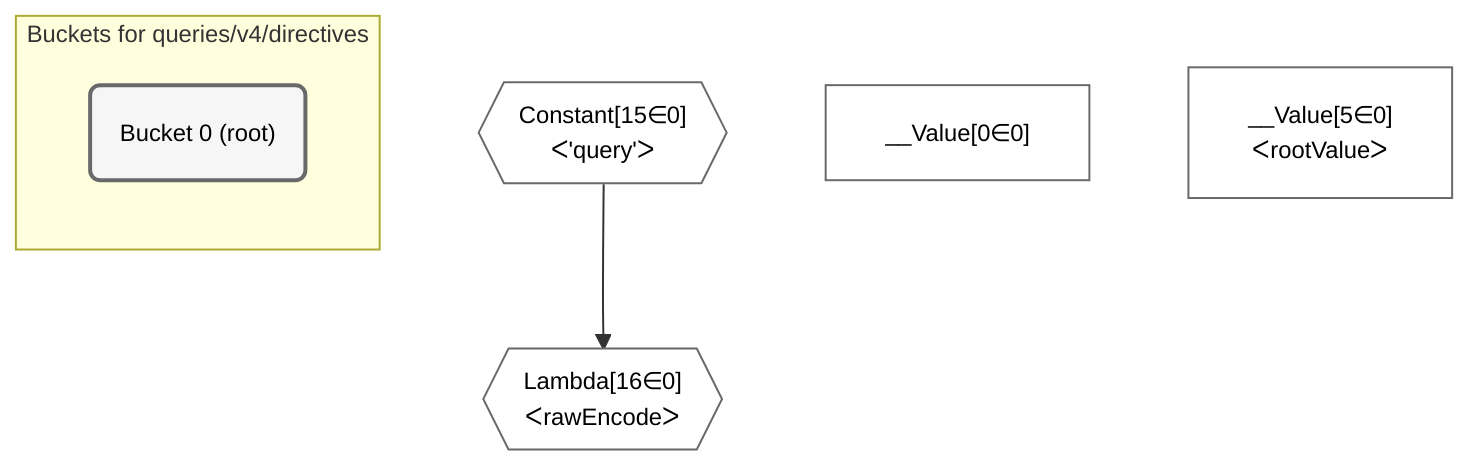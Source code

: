 %%{init: {'themeVariables': { 'fontSize': '12px'}}}%%
graph TD
    classDef path fill:#eee,stroke:#000,color:#000
    classDef plan fill:#fff,stroke-width:1px,color:#000
    classDef itemplan fill:#fff,stroke-width:2px,color:#000
    classDef unbatchedplan fill:#dff,stroke-width:1px,color:#000
    classDef sideeffectplan fill:#fcc,stroke-width:2px,color:#000
    classDef bucket fill:#f6f6f6,color:#000,stroke-width:2px,text-align:left


    %% plan dependencies
    Lambda16{{"Lambda[16∈0]<br />ᐸrawEncodeᐳ"}}:::plan
    Constant15{{"Constant[15∈0]<br />ᐸ'query'ᐳ"}}:::plan
    Constant15 --> Lambda16
    __Value0["__Value[0∈0]"]:::plan
    __Value5["__Value[5∈0]<br />ᐸrootValueᐳ"]:::plan

    %% define steps

    subgraph "Buckets for queries/v4/directives"
    Bucket0("Bucket 0 (root)"):::bucket
    classDef bucket0 stroke:#696969
    class Bucket0,__Value0,__Value5,Constant15,Lambda16 bucket0
    end